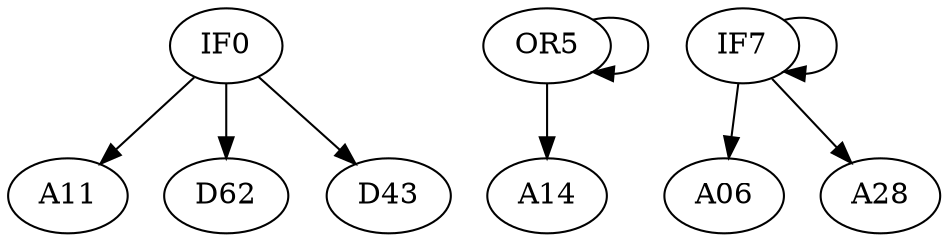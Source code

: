 digraph T {
	IF0 -> A11;
	IF0 -> D62;
	IF0 -> D43;
	OR5 -> A14;
	OR5 -> OR5;
	IF7 -> A06;
	IF7 -> IF7;
	IF7 -> A28;
}
